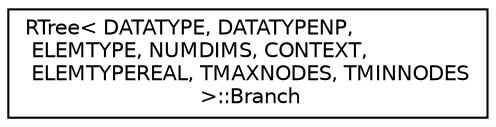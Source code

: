 digraph "Graphical Class Hierarchy"
{
  edge [fontname="Helvetica",fontsize="10",labelfontname="Helvetica",labelfontsize="10"];
  node [fontname="Helvetica",fontsize="10",shape=record];
  rankdir="LR";
  Node0 [label="RTree\< DATATYPE, DATATYPENP,\l ELEMTYPE, NUMDIMS, CONTEXT,\l ELEMTYPEREAL, TMAXNODES, TMINNODES\l \>::Branch",height=0.2,width=0.4,color="black", fillcolor="white", style="filled",URL="$dc/d04/struct_r_tree_1_1_branch.html"];
}
